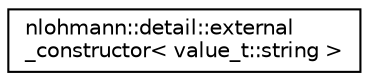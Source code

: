 digraph "Graphical Class Hierarchy"
{
  edge [fontname="Helvetica",fontsize="10",labelfontname="Helvetica",labelfontsize="10"];
  node [fontname="Helvetica",fontsize="10",shape=record];
  rankdir="LR";
  Node0 [label="nlohmann::detail::external\l_constructor\< value_t::string \>",height=0.2,width=0.4,color="black", fillcolor="white", style="filled",URL="$structnlohmann_1_1detail_1_1external__constructor_3_01value__t_1_1string_01_4.html"];
}
